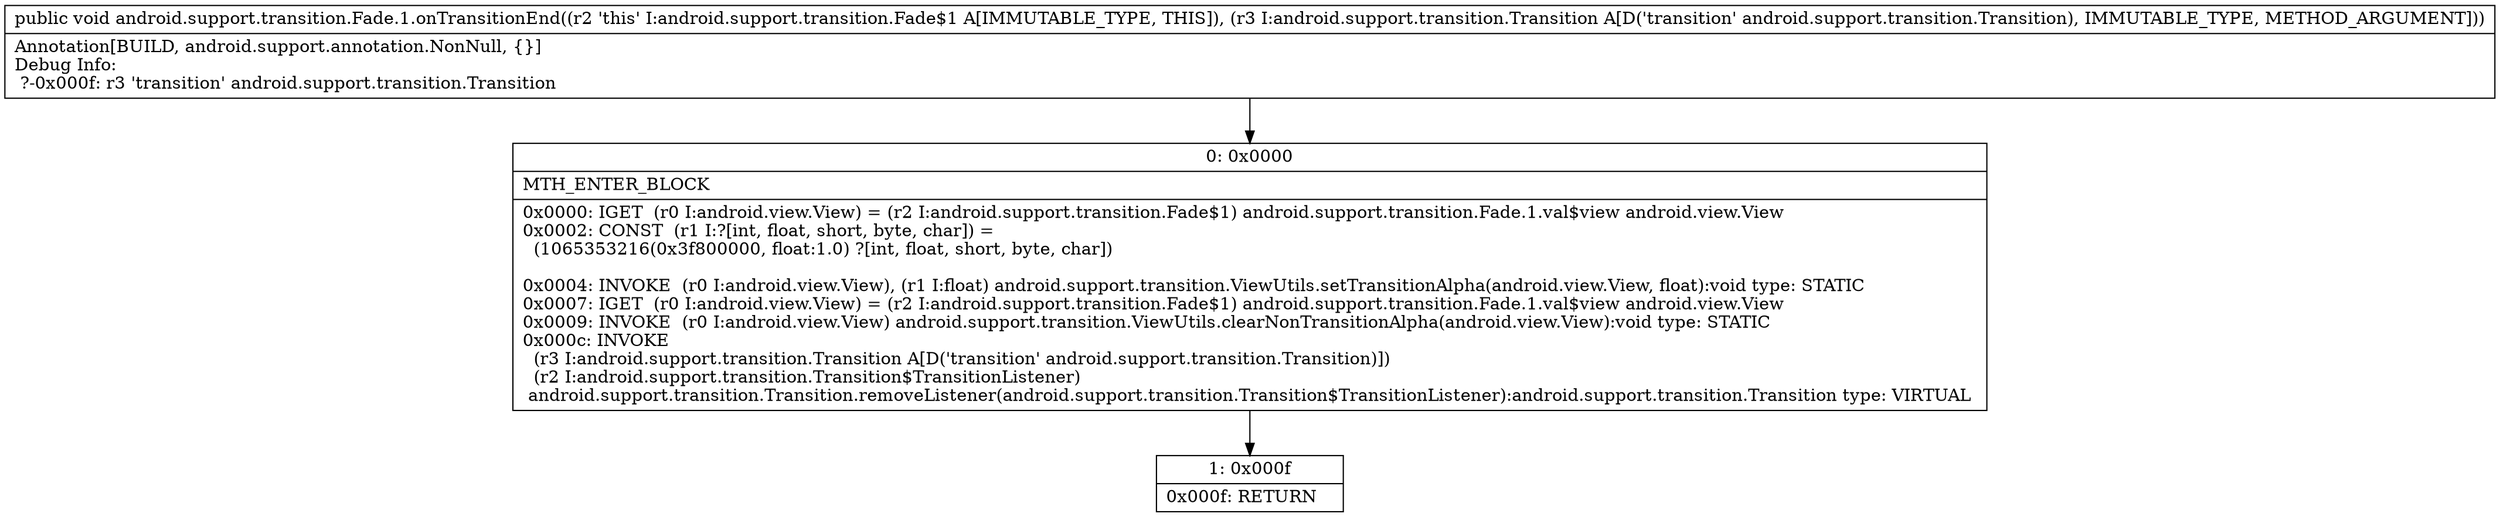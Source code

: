 digraph "CFG forandroid.support.transition.Fade.1.onTransitionEnd(Landroid\/support\/transition\/Transition;)V" {
Node_0 [shape=record,label="{0\:\ 0x0000|MTH_ENTER_BLOCK\l|0x0000: IGET  (r0 I:android.view.View) = (r2 I:android.support.transition.Fade$1) android.support.transition.Fade.1.val$view android.view.View \l0x0002: CONST  (r1 I:?[int, float, short, byte, char]) = \l  (1065353216(0x3f800000, float:1.0) ?[int, float, short, byte, char])\l \l0x0004: INVOKE  (r0 I:android.view.View), (r1 I:float) android.support.transition.ViewUtils.setTransitionAlpha(android.view.View, float):void type: STATIC \l0x0007: IGET  (r0 I:android.view.View) = (r2 I:android.support.transition.Fade$1) android.support.transition.Fade.1.val$view android.view.View \l0x0009: INVOKE  (r0 I:android.view.View) android.support.transition.ViewUtils.clearNonTransitionAlpha(android.view.View):void type: STATIC \l0x000c: INVOKE  \l  (r3 I:android.support.transition.Transition A[D('transition' android.support.transition.Transition)])\l  (r2 I:android.support.transition.Transition$TransitionListener)\l android.support.transition.Transition.removeListener(android.support.transition.Transition$TransitionListener):android.support.transition.Transition type: VIRTUAL \l}"];
Node_1 [shape=record,label="{1\:\ 0x000f|0x000f: RETURN   \l}"];
MethodNode[shape=record,label="{public void android.support.transition.Fade.1.onTransitionEnd((r2 'this' I:android.support.transition.Fade$1 A[IMMUTABLE_TYPE, THIS]), (r3 I:android.support.transition.Transition A[D('transition' android.support.transition.Transition), IMMUTABLE_TYPE, METHOD_ARGUMENT]))  | Annotation[BUILD, android.support.annotation.NonNull, \{\}]\lDebug Info:\l  ?\-0x000f: r3 'transition' android.support.transition.Transition\l}"];
MethodNode -> Node_0;
Node_0 -> Node_1;
}

